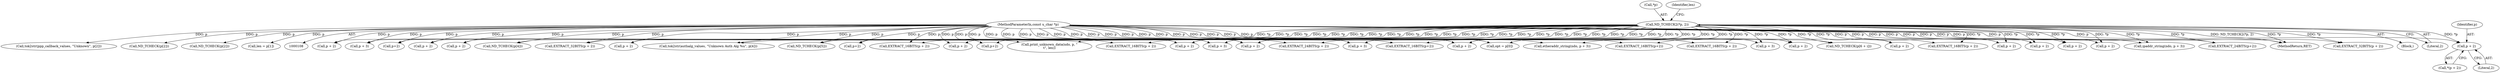 digraph "1_tcpdump_7029d15f148ef24bb7c6668bc640f5470d085e5a_2@del" {
"1000458" [label="(Call,p + 2)"];
"1000110" [label="(MethodParameterIn,const u_char *p)"];
"1000121" [label="(Call,ND_TCHECK2(*p, 2))"];
"1000311" [label="(Call,EXTRACT_16BITS(p + 2))"];
"1000110" [label="(MethodParameterIn,const u_char *p)"];
"1000302" [label="(Call,p + 2)"];
"1000330" [label="(Call,p + 2)"];
"1000112" [label="(Block,)"];
"1000423" [label="(Call,p + 2)"];
"1000554" [label="(Call,p + 2)"];
"1000235" [label="(Call,EXTRACT_24BITS(p+2))"];
"1000130" [label="(Call,opt = p[0])"];
"1000530" [label="(Call,tok2str(ppp_callback_values, \"Unknown\", p[2]))"];
"1000121" [label="(Call,ND_TCHECK2(*p, 2))"];
"1000745" [label="(MethodReturn,RET)"];
"1000375" [label="(Call,EXTRACT_16BITS(p+2))"];
"1000580" [label="(Call,ND_TCHECK(p[2]))"];
"1000376" [label="(Call,p+2)"];
"1000624" [label="(Call,ipaddr_string(ndo, p + 3))"];
"1000457" [label="(Call,*(p + 2))"];
"1000467" [label="(Call,EXTRACT_32BITS(p + 2))"];
"1000312" [label="(Call,p + 2)"];
"1000564" [label="(Call,p + 2)"];
"1000390" [label="(Call,tok2str(authalg_values, \"Unknown Auth Alg %u\", p[4]))"];
"1000124" [label="(Literal,2)"];
"1000520" [label="(Call,ND_TCHECK(p[2]))"];
"1000458" [label="(Call,p + 2)"];
"1000125" [label="(Call,len = p[1])"];
"1000459" [label="(Identifier,p)"];
"1000340" [label="(Call,p + 2)"];
"1000370" [label="(Call,EXTRACT_16BITS(p + 2))"];
"1000403" [label="(Call,print_unknown_data(ndo, p, \"\n\t\", len))"];
"1000499" [label="(Call,EXTRACT_16BITS(p + 2))"];
"1000122" [label="(Call,*p)"];
"1000339" [label="(Call,EXTRACT_32BITS(p + 2))"];
"1000381" [label="(Call,ND_TCHECK(p[4]))"];
"1000240" [label="(Call,p + 2)"];
"1000239" [label="(Call,EXTRACT_24BITS(p + 2))"];
"1000563" [label="(Call,EXTRACT_16BITS(p + 2))"];
"1000615" [label="(Call,p + 3)"];
"1000644" [label="(Call,p + 3)"];
"1000236" [label="(Call,p+2)"];
"1000243" [label="(Call,ND_TCHECK(p[5]))"];
"1000371" [label="(Call,p + 2)"];
"1000271" [label="(Call,ND_TCHECK(p[6 + i]))"];
"1000460" [label="(Literal,2)"];
"1000653" [label="(Call,etheraddr_string(ndo, p + 3))"];
"1000430" [label="(Call,p+2)"];
"1000468" [label="(Call,p + 2)"];
"1000222" [label="(Call,p + 2)"];
"1000126" [label="(Identifier,len)"];
"1000358" [label="(Call,p + 2)"];
"1000626" [label="(Call,p + 3)"];
"1000429" [label="(Call,EXTRACT_16BITS(p+2))"];
"1000490" [label="(Call,p + 2)"];
"1000655" [label="(Call,p + 3)"];
"1000500" [label="(Call,p + 2)"];
"1000458" -> "1000457"  [label="AST: "];
"1000458" -> "1000460"  [label="CFG: "];
"1000459" -> "1000458"  [label="AST: "];
"1000460" -> "1000458"  [label="AST: "];
"1000457" -> "1000458"  [label="CFG: "];
"1000110" -> "1000458"  [label="DDG: p"];
"1000121" -> "1000458"  [label="DDG: *p"];
"1000110" -> "1000108"  [label="AST: "];
"1000110" -> "1000745"  [label="DDG: p"];
"1000110" -> "1000125"  [label="DDG: p"];
"1000110" -> "1000130"  [label="DDG: p"];
"1000110" -> "1000222"  [label="DDG: p"];
"1000110" -> "1000235"  [label="DDG: p"];
"1000110" -> "1000236"  [label="DDG: p"];
"1000110" -> "1000239"  [label="DDG: p"];
"1000110" -> "1000240"  [label="DDG: p"];
"1000110" -> "1000243"  [label="DDG: p"];
"1000110" -> "1000271"  [label="DDG: p"];
"1000110" -> "1000302"  [label="DDG: p"];
"1000110" -> "1000311"  [label="DDG: p"];
"1000110" -> "1000312"  [label="DDG: p"];
"1000110" -> "1000330"  [label="DDG: p"];
"1000110" -> "1000339"  [label="DDG: p"];
"1000110" -> "1000340"  [label="DDG: p"];
"1000110" -> "1000358"  [label="DDG: p"];
"1000110" -> "1000370"  [label="DDG: p"];
"1000110" -> "1000371"  [label="DDG: p"];
"1000110" -> "1000375"  [label="DDG: p"];
"1000110" -> "1000376"  [label="DDG: p"];
"1000110" -> "1000381"  [label="DDG: p"];
"1000110" -> "1000390"  [label="DDG: p"];
"1000110" -> "1000403"  [label="DDG: p"];
"1000110" -> "1000423"  [label="DDG: p"];
"1000110" -> "1000429"  [label="DDG: p"];
"1000110" -> "1000430"  [label="DDG: p"];
"1000110" -> "1000467"  [label="DDG: p"];
"1000110" -> "1000468"  [label="DDG: p"];
"1000110" -> "1000490"  [label="DDG: p"];
"1000110" -> "1000499"  [label="DDG: p"];
"1000110" -> "1000500"  [label="DDG: p"];
"1000110" -> "1000520"  [label="DDG: p"];
"1000110" -> "1000530"  [label="DDG: p"];
"1000110" -> "1000554"  [label="DDG: p"];
"1000110" -> "1000563"  [label="DDG: p"];
"1000110" -> "1000564"  [label="DDG: p"];
"1000110" -> "1000580"  [label="DDG: p"];
"1000110" -> "1000615"  [label="DDG: p"];
"1000110" -> "1000624"  [label="DDG: p"];
"1000110" -> "1000626"  [label="DDG: p"];
"1000110" -> "1000644"  [label="DDG: p"];
"1000110" -> "1000653"  [label="DDG: p"];
"1000110" -> "1000655"  [label="DDG: p"];
"1000121" -> "1000112"  [label="AST: "];
"1000121" -> "1000124"  [label="CFG: "];
"1000122" -> "1000121"  [label="AST: "];
"1000124" -> "1000121"  [label="AST: "];
"1000126" -> "1000121"  [label="CFG: "];
"1000121" -> "1000745"  [label="DDG: ND_TCHECK2(*p, 2)"];
"1000121" -> "1000745"  [label="DDG: *p"];
"1000121" -> "1000130"  [label="DDG: *p"];
"1000121" -> "1000222"  [label="DDG: *p"];
"1000121" -> "1000235"  [label="DDG: *p"];
"1000121" -> "1000236"  [label="DDG: *p"];
"1000121" -> "1000239"  [label="DDG: *p"];
"1000121" -> "1000240"  [label="DDG: *p"];
"1000121" -> "1000243"  [label="DDG: *p"];
"1000121" -> "1000271"  [label="DDG: *p"];
"1000121" -> "1000302"  [label="DDG: *p"];
"1000121" -> "1000311"  [label="DDG: *p"];
"1000121" -> "1000312"  [label="DDG: *p"];
"1000121" -> "1000330"  [label="DDG: *p"];
"1000121" -> "1000339"  [label="DDG: *p"];
"1000121" -> "1000340"  [label="DDG: *p"];
"1000121" -> "1000358"  [label="DDG: *p"];
"1000121" -> "1000370"  [label="DDG: *p"];
"1000121" -> "1000371"  [label="DDG: *p"];
"1000121" -> "1000375"  [label="DDG: *p"];
"1000121" -> "1000376"  [label="DDG: *p"];
"1000121" -> "1000381"  [label="DDG: *p"];
"1000121" -> "1000390"  [label="DDG: *p"];
"1000121" -> "1000403"  [label="DDG: *p"];
"1000121" -> "1000423"  [label="DDG: *p"];
"1000121" -> "1000429"  [label="DDG: *p"];
"1000121" -> "1000430"  [label="DDG: *p"];
"1000121" -> "1000467"  [label="DDG: *p"];
"1000121" -> "1000468"  [label="DDG: *p"];
"1000121" -> "1000490"  [label="DDG: *p"];
"1000121" -> "1000499"  [label="DDG: *p"];
"1000121" -> "1000500"  [label="DDG: *p"];
"1000121" -> "1000554"  [label="DDG: *p"];
"1000121" -> "1000563"  [label="DDG: *p"];
"1000121" -> "1000564"  [label="DDG: *p"];
"1000121" -> "1000615"  [label="DDG: *p"];
"1000121" -> "1000624"  [label="DDG: *p"];
"1000121" -> "1000626"  [label="DDG: *p"];
"1000121" -> "1000644"  [label="DDG: *p"];
"1000121" -> "1000653"  [label="DDG: *p"];
"1000121" -> "1000655"  [label="DDG: *p"];
}
